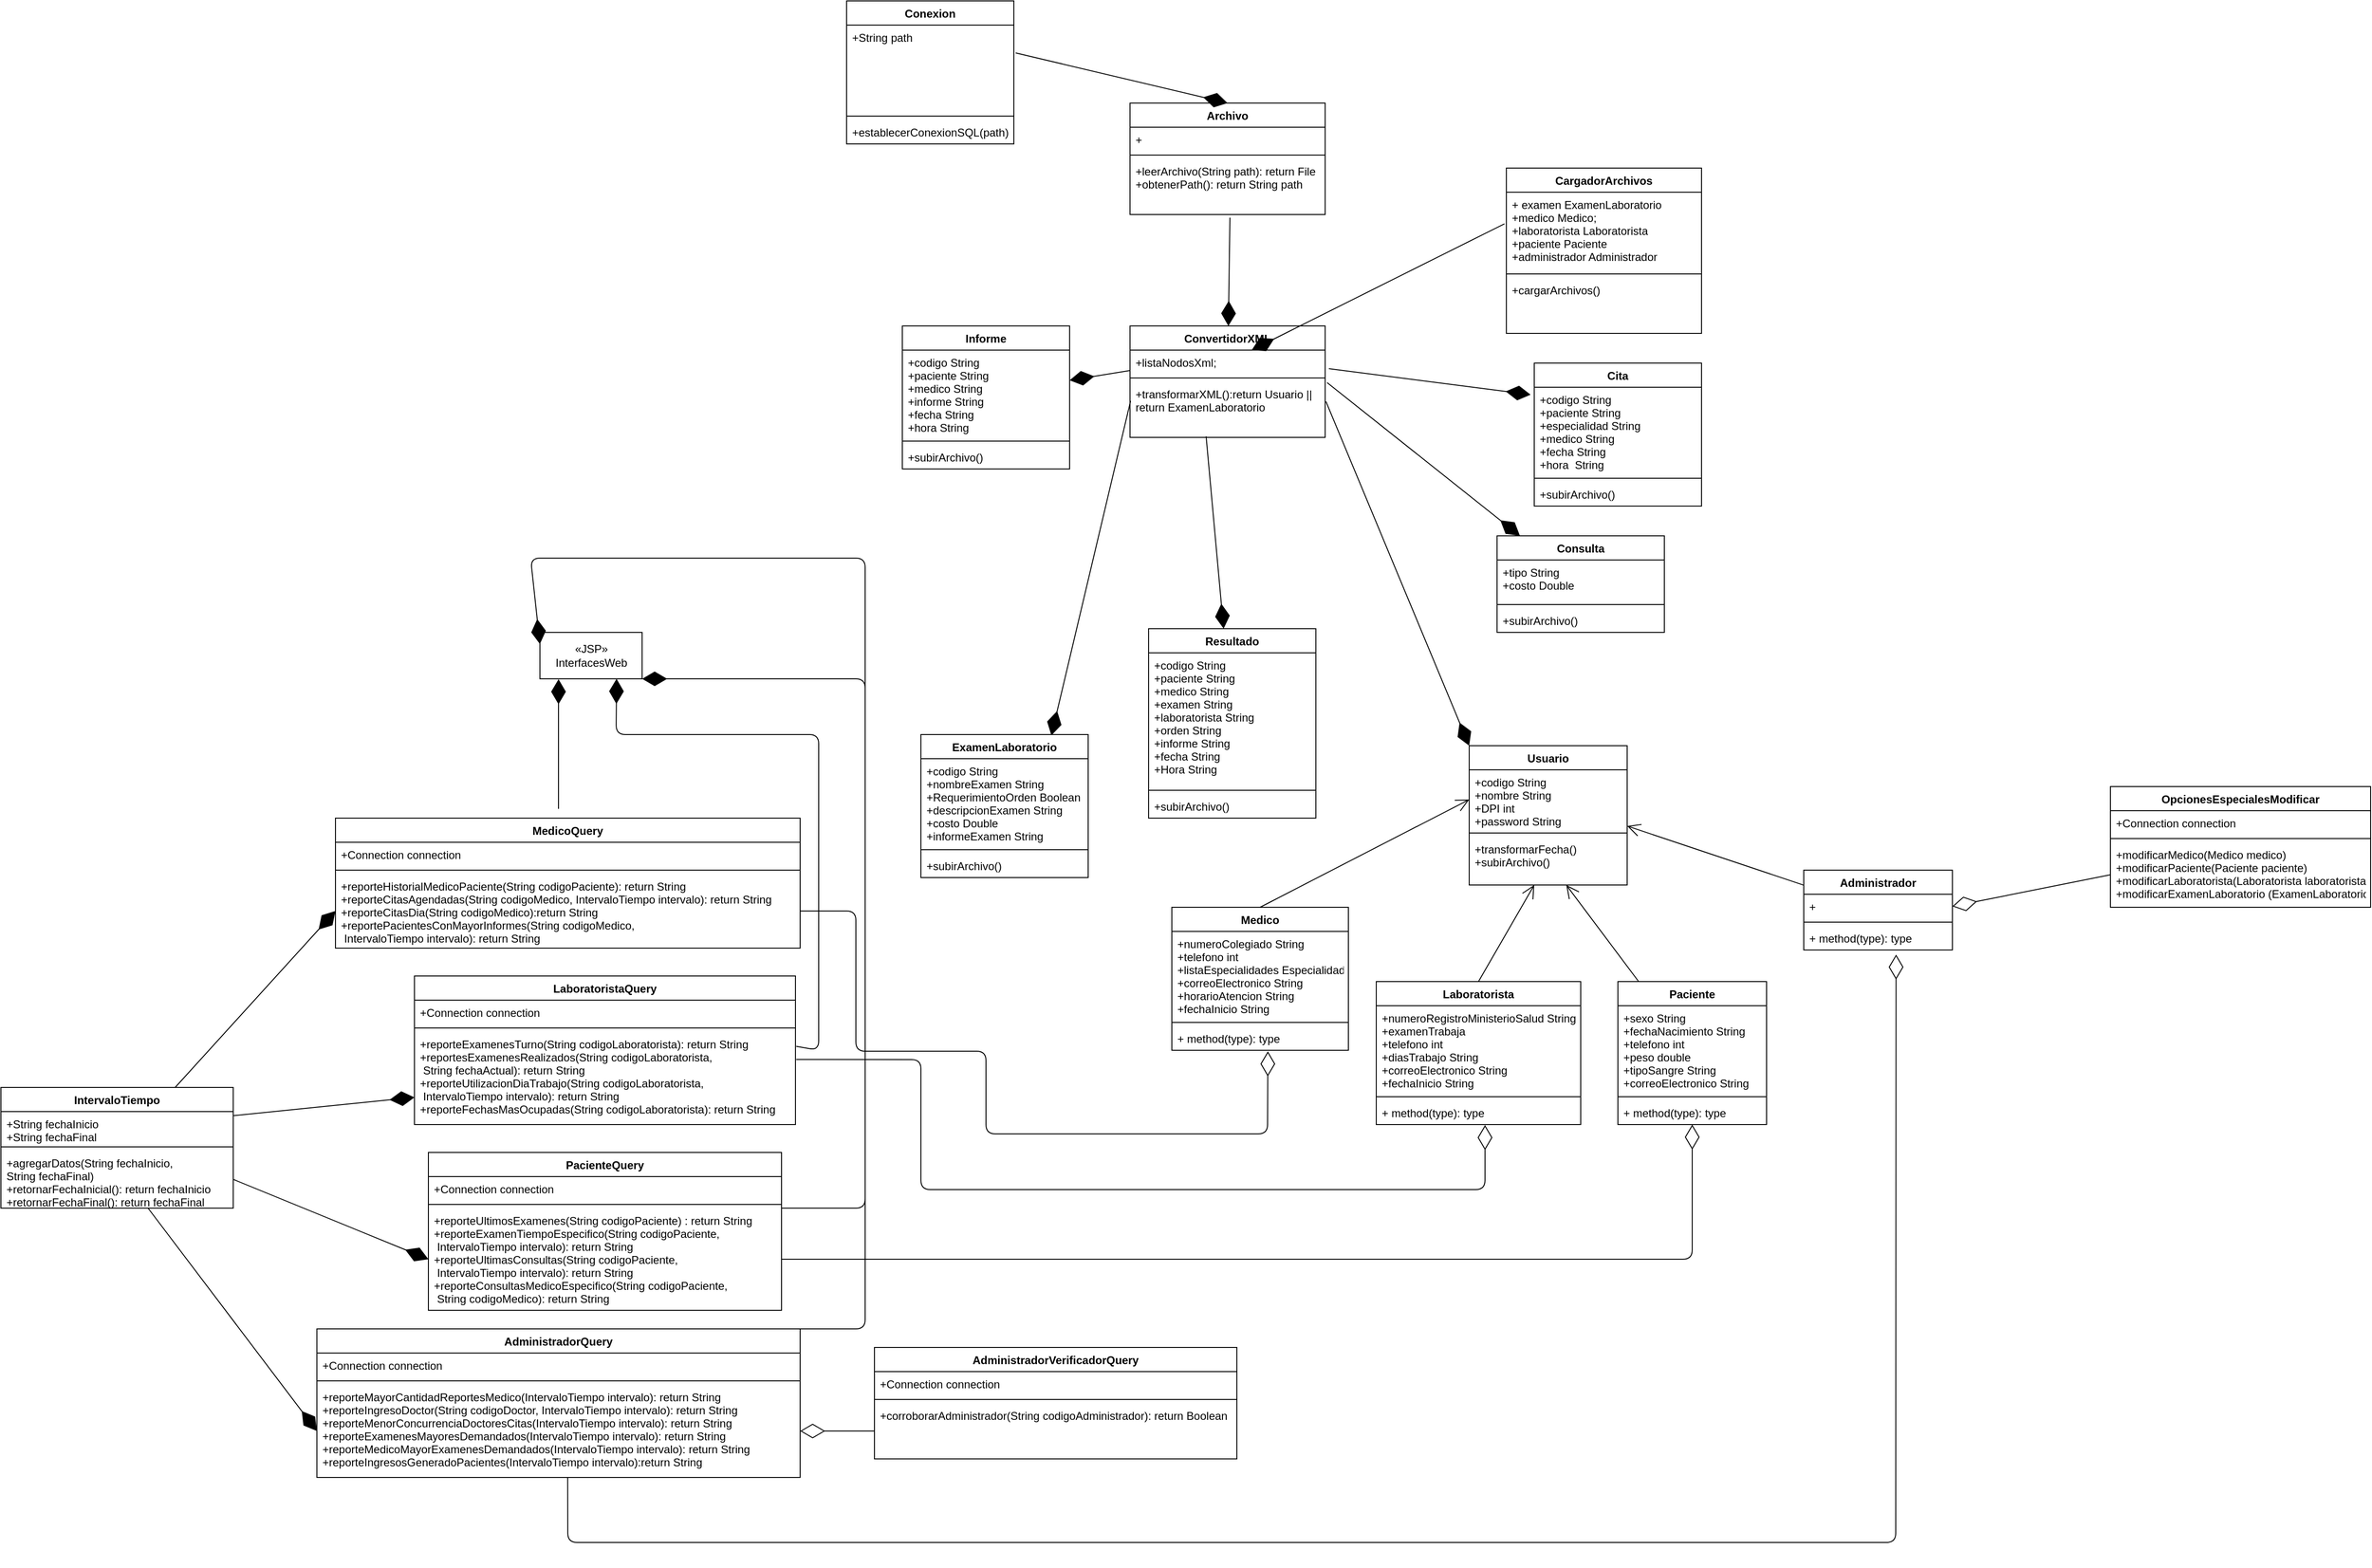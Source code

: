 <mxfile version="13.7.7" type="device"><diagram id="S-KvY3aC6ULpzWA8fwf4" name="Page-1"><mxGraphModel dx="4212" dy="1864" grid="1" gridSize="10" guides="1" tooltips="1" connect="1" arrows="1" fold="1" page="1" pageScale="1" pageWidth="850" pageHeight="1100" math="0" shadow="0"><root><mxCell id="0"/><mxCell id="1" parent="0"/><mxCell id="m0LuKjBMokRddU4XmBWT-22" value="" style="endArrow=open;endFill=1;endSize=12;html=1;entryX=0;entryY=0.5;entryDx=0;entryDy=0;exitX=0.5;exitY=0;exitDx=0;exitDy=0;" parent="1" source="m0LuKjBMokRddU4XmBWT-6" target="m0LuKjBMokRddU4XmBWT-3" edge="1"><mxGeometry width="160" relative="1" as="geometry"><mxPoint x="-460" y="286" as="sourcePoint"/><mxPoint x="-300" y="286" as="targetPoint"/></mxGeometry></mxCell><mxCell id="m0LuKjBMokRddU4XmBWT-23" value="" style="endArrow=open;endFill=1;endSize=12;html=1;exitX=0.5;exitY=0;exitDx=0;exitDy=0;" parent="1" source="m0LuKjBMokRddU4XmBWT-10" target="m0LuKjBMokRddU4XmBWT-5" edge="1"><mxGeometry width="160" relative="1" as="geometry"><mxPoint x="-240" y="396" as="sourcePoint"/><mxPoint x="-80" y="396" as="targetPoint"/></mxGeometry></mxCell><mxCell id="m0LuKjBMokRddU4XmBWT-25" value="" style="endArrow=open;endFill=1;endSize=12;html=1;" parent="1" source="m0LuKjBMokRddU4XmBWT-14" target="m0LuKjBMokRddU4XmBWT-5" edge="1"><mxGeometry width="160" relative="1" as="geometry"><mxPoint x="-30" y="366" as="sourcePoint"/><mxPoint x="130" y="366" as="targetPoint"/></mxGeometry></mxCell><mxCell id="m0LuKjBMokRddU4XmBWT-26" value="" style="endArrow=open;endFill=1;endSize=12;html=1;" parent="1" source="m0LuKjBMokRddU4XmBWT-18" target="m0LuKjBMokRddU4XmBWT-3" edge="1"><mxGeometry width="160" relative="1" as="geometry"><mxPoint x="30" y="316" as="sourcePoint"/><mxPoint x="190" y="316" as="targetPoint"/></mxGeometry></mxCell><mxCell id="m0LuKjBMokRddU4XmBWT-31" value="" style="endArrow=diamondThin;endFill=1;endSize=24;html=1;entryX=0;entryY=0;entryDx=0;entryDy=0;exitX=1.004;exitY=0.356;exitDx=0;exitDy=0;exitPerimeter=0;" parent="1" source="8Z_dxNHrzOMdLIBAQOMl-33" target="m0LuKjBMokRddU4XmBWT-2" edge="1"><mxGeometry width="160" relative="1" as="geometry"><mxPoint x="-410" y="40" as="sourcePoint"/><mxPoint x="-160" y="186" as="targetPoint"/></mxGeometry></mxCell><mxCell id="m0LuKjBMokRddU4XmBWT-32" value="MedicoQuery" style="swimlane;fontStyle=1;align=center;verticalAlign=top;childLayout=stackLayout;horizontal=1;startSize=26;horizontalStack=0;resizeParent=1;resizeParentMax=0;resizeLast=0;collapsible=1;marginBottom=0;" parent="1" vertex="1"><mxGeometry x="-1480" y="250" width="500" height="140" as="geometry"/></mxCell><mxCell id="m0LuKjBMokRddU4XmBWT-33" value="+Connection connection" style="text;strokeColor=none;fillColor=none;align=left;verticalAlign=top;spacingLeft=4;spacingRight=4;overflow=hidden;rotatable=0;points=[[0,0.5],[1,0.5]];portConstraint=eastwest;" parent="m0LuKjBMokRddU4XmBWT-32" vertex="1"><mxGeometry y="26" width="500" height="26" as="geometry"/></mxCell><mxCell id="m0LuKjBMokRddU4XmBWT-34" value="" style="line;strokeWidth=1;fillColor=none;align=left;verticalAlign=middle;spacingTop=-1;spacingLeft=3;spacingRight=3;rotatable=0;labelPosition=right;points=[];portConstraint=eastwest;" parent="m0LuKjBMokRddU4XmBWT-32" vertex="1"><mxGeometry y="52" width="500" height="8" as="geometry"/></mxCell><mxCell id="m0LuKjBMokRddU4XmBWT-35" value="+reporteHistorialMedicoPaciente(String codigoPaciente): return String&#10;+reporteCitasAgendadas(String codigoMedico, IntervaloTiempo intervalo): return String&#10;+reporteCitasDia(String codigoMedico):return String&#10;+reportePacientesConMayorInformes(String codigoMedico,&#10; IntervaloTiempo intervalo): return String" style="text;strokeColor=none;fillColor=none;align=left;verticalAlign=top;spacingLeft=4;spacingRight=4;overflow=hidden;rotatable=0;points=[[0,0.5],[1,0.5]];portConstraint=eastwest;" parent="m0LuKjBMokRddU4XmBWT-32" vertex="1"><mxGeometry y="60" width="500" height="80" as="geometry"/></mxCell><mxCell id="m0LuKjBMokRddU4XmBWT-36" value="LaboratoristaQuery" style="swimlane;fontStyle=1;align=center;verticalAlign=top;childLayout=stackLayout;horizontal=1;startSize=26;horizontalStack=0;resizeParent=1;resizeParentMax=0;resizeLast=0;collapsible=1;marginBottom=0;" parent="1" vertex="1"><mxGeometry x="-1395" y="420" width="410" height="160" as="geometry"/></mxCell><mxCell id="m0LuKjBMokRddU4XmBWT-37" value="+Connection connection" style="text;strokeColor=none;fillColor=none;align=left;verticalAlign=top;spacingLeft=4;spacingRight=4;overflow=hidden;rotatable=0;points=[[0,0.5],[1,0.5]];portConstraint=eastwest;" parent="m0LuKjBMokRddU4XmBWT-36" vertex="1"><mxGeometry y="26" width="410" height="26" as="geometry"/></mxCell><mxCell id="m0LuKjBMokRddU4XmBWT-38" value="" style="line;strokeWidth=1;fillColor=none;align=left;verticalAlign=middle;spacingTop=-1;spacingLeft=3;spacingRight=3;rotatable=0;labelPosition=right;points=[];portConstraint=eastwest;" parent="m0LuKjBMokRddU4XmBWT-36" vertex="1"><mxGeometry y="52" width="410" height="8" as="geometry"/></mxCell><mxCell id="m0LuKjBMokRddU4XmBWT-39" value="+reporteExamenesTurno(String codigoLaboratorista): return String&#10;+reportesExamenesRealizados(String codigoLaboratorista,&#10; String fechaActual): return String&#10;+reporteUtilizacionDiaTrabajo(String codigoLaboratorista,&#10; IntervaloTiempo intervalo): return String&#10;+reporteFechasMasOcupadas(String codigoLaboratorista): return String" style="text;strokeColor=none;fillColor=none;align=left;verticalAlign=top;spacingLeft=4;spacingRight=4;overflow=hidden;rotatable=0;points=[[0,0.5],[1,0.5]];portConstraint=eastwest;" parent="m0LuKjBMokRddU4XmBWT-36" vertex="1"><mxGeometry y="60" width="410" height="100" as="geometry"/></mxCell><mxCell id="m0LuKjBMokRddU4XmBWT-44" value="AdministradorQuery" style="swimlane;fontStyle=1;align=center;verticalAlign=top;childLayout=stackLayout;horizontal=1;startSize=26;horizontalStack=0;resizeParent=1;resizeParentMax=0;resizeLast=0;collapsible=1;marginBottom=0;" parent="1" vertex="1"><mxGeometry x="-1500" y="800" width="520" height="160" as="geometry"/></mxCell><mxCell id="m0LuKjBMokRddU4XmBWT-45" value="+Connection connection" style="text;strokeColor=none;fillColor=none;align=left;verticalAlign=top;spacingLeft=4;spacingRight=4;overflow=hidden;rotatable=0;points=[[0,0.5],[1,0.5]];portConstraint=eastwest;" parent="m0LuKjBMokRddU4XmBWT-44" vertex="1"><mxGeometry y="26" width="520" height="26" as="geometry"/></mxCell><mxCell id="m0LuKjBMokRddU4XmBWT-46" value="" style="line;strokeWidth=1;fillColor=none;align=left;verticalAlign=middle;spacingTop=-1;spacingLeft=3;spacingRight=3;rotatable=0;labelPosition=right;points=[];portConstraint=eastwest;" parent="m0LuKjBMokRddU4XmBWT-44" vertex="1"><mxGeometry y="52" width="520" height="8" as="geometry"/></mxCell><mxCell id="m0LuKjBMokRddU4XmBWT-47" value="+reporteMayorCantidadReportesMedico(IntervaloTiempo intervalo): return String&#10;+reporteIngresoDoctor(String codigoDoctor, IntervaloTiempo intervalo): return String&#10;+reporteMenorConcurrenciaDoctoresCitas(IntervaloTiempo intervalo): return String&#10;+reporteExamenesMayoresDemandados(IntervaloTiempo intervalo): return String&#10;+reporteMedicoMayorExamenesDemandados(IntervaloTiempo intervalo): return String&#10;+reporteIngresosGeneradoPacientes(IntervaloTiempo intervalo):return String" style="text;strokeColor=none;fillColor=none;align=left;verticalAlign=top;spacingLeft=4;spacingRight=4;overflow=hidden;rotatable=0;points=[[0,0.5],[1,0.5]];portConstraint=eastwest;" parent="m0LuKjBMokRddU4XmBWT-44" vertex="1"><mxGeometry y="60" width="520" height="100" as="geometry"/></mxCell><mxCell id="m0LuKjBMokRddU4XmBWT-40" value="PacienteQuery" style="swimlane;fontStyle=1;align=center;verticalAlign=top;childLayout=stackLayout;horizontal=1;startSize=26;horizontalStack=0;resizeParent=1;resizeParentMax=0;resizeLast=0;collapsible=1;marginBottom=0;" parent="1" vertex="1"><mxGeometry x="-1380" y="610" width="380" height="170" as="geometry"/></mxCell><mxCell id="m0LuKjBMokRddU4XmBWT-41" value="+Connection connection" style="text;strokeColor=none;fillColor=none;align=left;verticalAlign=top;spacingLeft=4;spacingRight=4;overflow=hidden;rotatable=0;points=[[0,0.5],[1,0.5]];portConstraint=eastwest;" parent="m0LuKjBMokRddU4XmBWT-40" vertex="1"><mxGeometry y="26" width="380" height="26" as="geometry"/></mxCell><mxCell id="m0LuKjBMokRddU4XmBWT-42" value="" style="line;strokeWidth=1;fillColor=none;align=left;verticalAlign=middle;spacingTop=-1;spacingLeft=3;spacingRight=3;rotatable=0;labelPosition=right;points=[];portConstraint=eastwest;" parent="m0LuKjBMokRddU4XmBWT-40" vertex="1"><mxGeometry y="52" width="380" height="8" as="geometry"/></mxCell><mxCell id="m0LuKjBMokRddU4XmBWT-43" value="+reporteUltimosExamenes(String codigoPaciente) : return String&#10;+reporteExamenTiempoEspecifico(String codigoPaciente,&#10; IntervaloTiempo intervalo): return String&#10;+reporteUltimasConsultas(String codigoPaciente,&#10; IntervaloTiempo intervalo): return String&#10;+reporteConsultasMedicoEspecifico(String codigoPaciente,&#10; String codigoMedico): return String&#10;" style="text;strokeColor=none;fillColor=none;align=left;verticalAlign=top;spacingLeft=4;spacingRight=4;overflow=hidden;rotatable=0;points=[[0,0.5],[1,0.5]];portConstraint=eastwest;" parent="m0LuKjBMokRddU4XmBWT-40" vertex="1"><mxGeometry y="60" width="380" height="110" as="geometry"/></mxCell><mxCell id="8Z_dxNHrzOMdLIBAQOMl-17" value="" style="endArrow=diamondThin;endFill=1;endSize=24;html=1;" parent="1" source="8Z_dxNHrzOMdLIBAQOMl-14" target="m0LuKjBMokRddU4XmBWT-39" edge="1"><mxGeometry width="160" relative="1" as="geometry"><mxPoint x="-1580" y="510" as="sourcePoint"/><mxPoint x="-1420" y="510" as="targetPoint"/></mxGeometry></mxCell><mxCell id="8Z_dxNHrzOMdLIBAQOMl-13" value="IntervaloTiempo" style="swimlane;fontStyle=1;align=center;verticalAlign=top;childLayout=stackLayout;horizontal=1;startSize=26;horizontalStack=0;resizeParent=1;resizeParentMax=0;resizeLast=0;collapsible=1;marginBottom=0;" parent="1" vertex="1"><mxGeometry x="-1840" y="540" width="250" height="130" as="geometry"/></mxCell><mxCell id="8Z_dxNHrzOMdLIBAQOMl-14" value="+String fechaInicio&#10;+String fechaFinal" style="text;strokeColor=none;fillColor=none;align=left;verticalAlign=top;spacingLeft=4;spacingRight=4;overflow=hidden;rotatable=0;points=[[0,0.5],[1,0.5]];portConstraint=eastwest;" parent="8Z_dxNHrzOMdLIBAQOMl-13" vertex="1"><mxGeometry y="26" width="250" height="34" as="geometry"/></mxCell><mxCell id="8Z_dxNHrzOMdLIBAQOMl-15" value="" style="line;strokeWidth=1;fillColor=none;align=left;verticalAlign=middle;spacingTop=-1;spacingLeft=3;spacingRight=3;rotatable=0;labelPosition=right;points=[];portConstraint=eastwest;" parent="8Z_dxNHrzOMdLIBAQOMl-13" vertex="1"><mxGeometry y="60" width="250" height="8" as="geometry"/></mxCell><mxCell id="8Z_dxNHrzOMdLIBAQOMl-16" value="+agregarDatos(String fechaInicio,&#10;String fechaFinal)&#10;+retornarFechaInicial(): return fechaInicio&#10;+retornarFechaFinal(): return fechaFinal" style="text;strokeColor=none;fillColor=none;align=left;verticalAlign=top;spacingLeft=4;spacingRight=4;overflow=hidden;rotatable=0;points=[[0,0.5],[1,0.5]];portConstraint=eastwest;" parent="8Z_dxNHrzOMdLIBAQOMl-13" vertex="1"><mxGeometry y="68" width="250" height="62" as="geometry"/></mxCell><mxCell id="8Z_dxNHrzOMdLIBAQOMl-19" value="" style="endArrow=diamondThin;endFill=1;endSize=24;html=1;entryX=0;entryY=0.5;entryDx=0;entryDy=0;exitX=0.75;exitY=0;exitDx=0;exitDy=0;" parent="1" source="8Z_dxNHrzOMdLIBAQOMl-13" target="m0LuKjBMokRddU4XmBWT-35" edge="1"><mxGeometry width="160" relative="1" as="geometry"><mxPoint x="-1630" y="470" as="sourcePoint"/><mxPoint x="-1470" y="470" as="targetPoint"/></mxGeometry></mxCell><mxCell id="8Z_dxNHrzOMdLIBAQOMl-20" value="" style="endArrow=diamondThin;endFill=1;endSize=24;html=1;entryX=0;entryY=0.5;entryDx=0;entryDy=0;exitX=1;exitY=0.5;exitDx=0;exitDy=0;" parent="1" source="8Z_dxNHrzOMdLIBAQOMl-16" target="m0LuKjBMokRddU4XmBWT-43" edge="1"><mxGeometry width="160" relative="1" as="geometry"><mxPoint x="-1580" y="700" as="sourcePoint"/><mxPoint x="-1420" y="700" as="targetPoint"/></mxGeometry></mxCell><mxCell id="8Z_dxNHrzOMdLIBAQOMl-21" value="" style="endArrow=diamondThin;endFill=1;endSize=24;html=1;entryX=0;entryY=0.5;entryDx=0;entryDy=0;exitX=0.633;exitY=0.998;exitDx=0;exitDy=0;exitPerimeter=0;" parent="1" source="8Z_dxNHrzOMdLIBAQOMl-16" target="m0LuKjBMokRddU4XmBWT-47" edge="1"><mxGeometry width="160" relative="1" as="geometry"><mxPoint x="-1650" y="750" as="sourcePoint"/><mxPoint x="-1490" y="750" as="targetPoint"/></mxGeometry></mxCell><mxCell id="8Z_dxNHrzOMdLIBAQOMl-22" value="" style="endArrow=diamondThin;endFill=0;endSize=24;html=1;entryX=1;entryY=0.5;entryDx=0;entryDy=0;exitX=0;exitY=0.5;exitDx=0;exitDy=0;" parent="1" source="8Z_dxNHrzOMdLIBAQOMl-12" target="m0LuKjBMokRddU4XmBWT-47" edge="1"><mxGeometry width="160" relative="1" as="geometry"><mxPoint x="-960" y="860" as="sourcePoint"/><mxPoint x="-800" y="860" as="targetPoint"/></mxGeometry></mxCell><mxCell id="8Z_dxNHrzOMdLIBAQOMl-9" value="AdministradorVerificadorQuery" style="swimlane;fontStyle=1;align=center;verticalAlign=top;childLayout=stackLayout;horizontal=1;startSize=26;horizontalStack=0;resizeParent=1;resizeParentMax=0;resizeLast=0;collapsible=1;marginBottom=0;" parent="1" vertex="1"><mxGeometry x="-900" y="820" width="390" height="120" as="geometry"/></mxCell><mxCell id="8Z_dxNHrzOMdLIBAQOMl-10" value="+Connection connection" style="text;strokeColor=none;fillColor=none;align=left;verticalAlign=top;spacingLeft=4;spacingRight=4;overflow=hidden;rotatable=0;points=[[0,0.5],[1,0.5]];portConstraint=eastwest;" parent="8Z_dxNHrzOMdLIBAQOMl-9" vertex="1"><mxGeometry y="26" width="390" height="26" as="geometry"/></mxCell><mxCell id="8Z_dxNHrzOMdLIBAQOMl-11" value="" style="line;strokeWidth=1;fillColor=none;align=left;verticalAlign=middle;spacingTop=-1;spacingLeft=3;spacingRight=3;rotatable=0;labelPosition=right;points=[];portConstraint=eastwest;" parent="8Z_dxNHrzOMdLIBAQOMl-9" vertex="1"><mxGeometry y="52" width="390" height="8" as="geometry"/></mxCell><mxCell id="8Z_dxNHrzOMdLIBAQOMl-12" value="+corroborarAdministrador(String codigoAdministrador): return Boolean" style="text;strokeColor=none;fillColor=none;align=left;verticalAlign=top;spacingLeft=4;spacingRight=4;overflow=hidden;rotatable=0;points=[[0,0.5],[1,0.5]];portConstraint=eastwest;" parent="8Z_dxNHrzOMdLIBAQOMl-9" vertex="1"><mxGeometry y="60" width="390" height="60" as="geometry"/></mxCell><mxCell id="m0LuKjBMokRddU4XmBWT-10" value="Laboratorista" style="swimlane;fontStyle=1;align=center;verticalAlign=top;childLayout=stackLayout;horizontal=1;startSize=26;horizontalStack=0;resizeParent=1;resizeParentMax=0;resizeLast=0;collapsible=1;marginBottom=0;" parent="1" vertex="1"><mxGeometry x="-360" y="426" width="220" height="154" as="geometry"/></mxCell><mxCell id="m0LuKjBMokRddU4XmBWT-11" value="+numeroRegistroMinisterioSalud String&#10;+examenTrabaja&#10;+telefono int&#10;+diasTrabajo String&#10;+correoElectronico String&#10;+fechaInicio String" style="text;strokeColor=none;fillColor=none;align=left;verticalAlign=top;spacingLeft=4;spacingRight=4;overflow=hidden;rotatable=0;points=[[0,0.5],[1,0.5]];portConstraint=eastwest;" parent="m0LuKjBMokRddU4XmBWT-10" vertex="1"><mxGeometry y="26" width="220" height="94" as="geometry"/></mxCell><mxCell id="m0LuKjBMokRddU4XmBWT-12" value="" style="line;strokeWidth=1;fillColor=none;align=left;verticalAlign=middle;spacingTop=-1;spacingLeft=3;spacingRight=3;rotatable=0;labelPosition=right;points=[];portConstraint=eastwest;" parent="m0LuKjBMokRddU4XmBWT-10" vertex="1"><mxGeometry y="120" width="220" height="8" as="geometry"/></mxCell><mxCell id="m0LuKjBMokRddU4XmBWT-13" value="+ method(type): type" style="text;strokeColor=none;fillColor=none;align=left;verticalAlign=top;spacingLeft=4;spacingRight=4;overflow=hidden;rotatable=0;points=[[0,0.5],[1,0.5]];portConstraint=eastwest;" parent="m0LuKjBMokRddU4XmBWT-10" vertex="1"><mxGeometry y="128" width="220" height="26" as="geometry"/></mxCell><mxCell id="m0LuKjBMokRddU4XmBWT-14" value="Paciente" style="swimlane;fontStyle=1;align=center;verticalAlign=top;childLayout=stackLayout;horizontal=1;startSize=26;horizontalStack=0;resizeParent=1;resizeParentMax=0;resizeLast=0;collapsible=1;marginBottom=0;" parent="1" vertex="1"><mxGeometry x="-100" y="426" width="160" height="154" as="geometry"/></mxCell><mxCell id="m0LuKjBMokRddU4XmBWT-15" value="+sexo String&#10;+fechaNacimiento String&#10;+telefono int&#10;+peso double&#10;+tipoSangre String&#10;+correoElectronico String" style="text;strokeColor=none;fillColor=none;align=left;verticalAlign=top;spacingLeft=4;spacingRight=4;overflow=hidden;rotatable=0;points=[[0,0.5],[1,0.5]];portConstraint=eastwest;" parent="m0LuKjBMokRddU4XmBWT-14" vertex="1"><mxGeometry y="26" width="160" height="94" as="geometry"/></mxCell><mxCell id="m0LuKjBMokRddU4XmBWT-16" value="" style="line;strokeWidth=1;fillColor=none;align=left;verticalAlign=middle;spacingTop=-1;spacingLeft=3;spacingRight=3;rotatable=0;labelPosition=right;points=[];portConstraint=eastwest;" parent="m0LuKjBMokRddU4XmBWT-14" vertex="1"><mxGeometry y="120" width="160" height="8" as="geometry"/></mxCell><mxCell id="m0LuKjBMokRddU4XmBWT-17" value="+ method(type): type" style="text;strokeColor=none;fillColor=none;align=left;verticalAlign=top;spacingLeft=4;spacingRight=4;overflow=hidden;rotatable=0;points=[[0,0.5],[1,0.5]];portConstraint=eastwest;" parent="m0LuKjBMokRddU4XmBWT-14" vertex="1"><mxGeometry y="128" width="160" height="26" as="geometry"/></mxCell><mxCell id="m0LuKjBMokRddU4XmBWT-18" value="Administrador" style="swimlane;fontStyle=1;align=center;verticalAlign=top;childLayout=stackLayout;horizontal=1;startSize=26;horizontalStack=0;resizeParent=1;resizeParentMax=0;resizeLast=0;collapsible=1;marginBottom=0;" parent="1" vertex="1"><mxGeometry x="100" y="306" width="160" height="86" as="geometry"/></mxCell><mxCell id="m0LuKjBMokRddU4XmBWT-19" value="+" style="text;strokeColor=none;fillColor=none;align=left;verticalAlign=top;spacingLeft=4;spacingRight=4;overflow=hidden;rotatable=0;points=[[0,0.5],[1,0.5]];portConstraint=eastwest;" parent="m0LuKjBMokRddU4XmBWT-18" vertex="1"><mxGeometry y="26" width="160" height="26" as="geometry"/></mxCell><mxCell id="m0LuKjBMokRddU4XmBWT-20" value="" style="line;strokeWidth=1;fillColor=none;align=left;verticalAlign=middle;spacingTop=-1;spacingLeft=3;spacingRight=3;rotatable=0;labelPosition=right;points=[];portConstraint=eastwest;" parent="m0LuKjBMokRddU4XmBWT-18" vertex="1"><mxGeometry y="52" width="160" height="8" as="geometry"/></mxCell><mxCell id="m0LuKjBMokRddU4XmBWT-21" value="+ method(type): type" style="text;strokeColor=none;fillColor=none;align=left;verticalAlign=top;spacingLeft=4;spacingRight=4;overflow=hidden;rotatable=0;points=[[0,0.5],[1,0.5]];portConstraint=eastwest;" parent="m0LuKjBMokRddU4XmBWT-18" vertex="1"><mxGeometry y="60" width="160" height="26" as="geometry"/></mxCell><mxCell id="m0LuKjBMokRddU4XmBWT-6" value="Medico" style="swimlane;fontStyle=1;align=center;verticalAlign=top;childLayout=stackLayout;horizontal=1;startSize=26;horizontalStack=0;resizeParent=1;resizeParentMax=0;resizeLast=0;collapsible=1;marginBottom=0;" parent="1" vertex="1"><mxGeometry x="-580" y="346" width="190" height="154" as="geometry"/></mxCell><mxCell id="m0LuKjBMokRddU4XmBWT-7" value="+numeroColegiado String&#10;+telefono int&#10;+listaEspecialidades Especialidad&#10;+correoElectronico String&#10;+horarioAtencion String&#10;+fechaInicio String" style="text;strokeColor=none;fillColor=none;align=left;verticalAlign=top;spacingLeft=4;spacingRight=4;overflow=hidden;rotatable=0;points=[[0,0.5],[1,0.5]];portConstraint=eastwest;" parent="m0LuKjBMokRddU4XmBWT-6" vertex="1"><mxGeometry y="26" width="190" height="94" as="geometry"/></mxCell><mxCell id="m0LuKjBMokRddU4XmBWT-8" value="" style="line;strokeWidth=1;fillColor=none;align=left;verticalAlign=middle;spacingTop=-1;spacingLeft=3;spacingRight=3;rotatable=0;labelPosition=right;points=[];portConstraint=eastwest;" parent="m0LuKjBMokRddU4XmBWT-6" vertex="1"><mxGeometry y="120" width="190" height="8" as="geometry"/></mxCell><mxCell id="m0LuKjBMokRddU4XmBWT-9" value="+ method(type): type" style="text;strokeColor=none;fillColor=none;align=left;verticalAlign=top;spacingLeft=4;spacingRight=4;overflow=hidden;rotatable=0;points=[[0,0.5],[1,0.5]];portConstraint=eastwest;" parent="m0LuKjBMokRddU4XmBWT-6" vertex="1"><mxGeometry y="128" width="190" height="26" as="geometry"/></mxCell><mxCell id="8Z_dxNHrzOMdLIBAQOMl-28" value="" style="endArrow=diamondThin;endFill=1;endSize=24;html=1;entryX=0.78;entryY=0.006;entryDx=0;entryDy=0;entryPerimeter=0;exitX=0.003;exitY=0.345;exitDx=0;exitDy=0;exitPerimeter=0;" parent="1" source="8Z_dxNHrzOMdLIBAQOMl-33" target="8Z_dxNHrzOMdLIBAQOMl-24" edge="1"><mxGeometry width="160" relative="1" as="geometry"><mxPoint x="-636" y="50" as="sourcePoint"/><mxPoint x="-640" y="140" as="targetPoint"/></mxGeometry></mxCell><mxCell id="8Z_dxNHrzOMdLIBAQOMl-34" value="" style="endArrow=diamondThin;endFill=1;endSize=24;html=1;exitX=0.512;exitY=1.057;exitDx=0;exitDy=0;exitPerimeter=0;" parent="1" source="m0LuKjBMokRddU4XmBWT-30" target="8Z_dxNHrzOMdLIBAQOMl-30" edge="1"><mxGeometry width="160" relative="1" as="geometry"><mxPoint x="-560" y="-350" as="sourcePoint"/><mxPoint x="-400" y="-350" as="targetPoint"/></mxGeometry></mxCell><mxCell id="8Z_dxNHrzOMdLIBAQOMl-35" value="" style="endArrow=diamondThin;endFill=0;endSize=24;html=1;entryX=1;entryY=0.5;entryDx=0;entryDy=0;exitX=0;exitY=0.5;exitDx=0;exitDy=0;" parent="1" source="8Z_dxNHrzOMdLIBAQOMl-8" target="m0LuKjBMokRddU4XmBWT-19" edge="1"><mxGeometry width="160" relative="1" as="geometry"><mxPoint x="400" y="380" as="sourcePoint"/><mxPoint x="450" y="310" as="targetPoint"/></mxGeometry></mxCell><mxCell id="8Z_dxNHrzOMdLIBAQOMl-5" value="OpcionesEspecialesModificar" style="swimlane;fontStyle=1;align=center;verticalAlign=top;childLayout=stackLayout;horizontal=1;startSize=26;horizontalStack=0;resizeParent=1;resizeParentMax=0;resizeLast=0;collapsible=1;marginBottom=0;" parent="1" vertex="1"><mxGeometry x="430" y="216" width="280" height="130" as="geometry"/></mxCell><mxCell id="8Z_dxNHrzOMdLIBAQOMl-6" value="+Connection connection" style="text;strokeColor=none;fillColor=none;align=left;verticalAlign=top;spacingLeft=4;spacingRight=4;overflow=hidden;rotatable=0;points=[[0,0.5],[1,0.5]];portConstraint=eastwest;" parent="8Z_dxNHrzOMdLIBAQOMl-5" vertex="1"><mxGeometry y="26" width="280" height="26" as="geometry"/></mxCell><mxCell id="8Z_dxNHrzOMdLIBAQOMl-7" value="" style="line;strokeWidth=1;fillColor=none;align=left;verticalAlign=middle;spacingTop=-1;spacingLeft=3;spacingRight=3;rotatable=0;labelPosition=right;points=[];portConstraint=eastwest;" parent="8Z_dxNHrzOMdLIBAQOMl-5" vertex="1"><mxGeometry y="52" width="280" height="8" as="geometry"/></mxCell><mxCell id="8Z_dxNHrzOMdLIBAQOMl-8" value="+modificarMedico(Medico medico)&#10;+modificarPaciente(Paciente paciente)&#10;+modificarLaboratorista(Laboratorista laboratorista)&#10;+modificarExamenLaboratorio (ExamenLaboratorio)" style="text;strokeColor=none;fillColor=none;align=left;verticalAlign=top;spacingLeft=4;spacingRight=4;overflow=hidden;rotatable=0;points=[[0,0.5],[1,0.5]];portConstraint=eastwest;" parent="8Z_dxNHrzOMdLIBAQOMl-5" vertex="1"><mxGeometry y="60" width="280" height="70" as="geometry"/></mxCell><mxCell id="8Z_dxNHrzOMdLIBAQOMl-37" value="" style="endArrow=diamondThin;endFill=0;endSize=24;html=1;entryX=0.621;entryY=1.19;entryDx=0;entryDy=0;entryPerimeter=0;exitX=0.519;exitY=1;exitDx=0;exitDy=0;exitPerimeter=0;" parent="1" source="m0LuKjBMokRddU4XmBWT-47" target="m0LuKjBMokRddU4XmBWT-21" edge="1"><mxGeometry width="160" relative="1" as="geometry"><mxPoint x="199" y="740" as="sourcePoint"/><mxPoint x="290" y="610" as="targetPoint"/><Array as="points"><mxPoint x="-1230" y="1030"/><mxPoint x="199" y="1030"/></Array></mxGeometry></mxCell><mxCell id="8Z_dxNHrzOMdLIBAQOMl-38" value="" style="endArrow=diamondThin;endFill=0;endSize=24;html=1;exitX=1;exitY=0.5;exitDx=0;exitDy=0;" parent="1" source="m0LuKjBMokRddU4XmBWT-43" target="m0LuKjBMokRddU4XmBWT-17" edge="1"><mxGeometry width="160" relative="1" as="geometry"><mxPoint x="-330" y="730" as="sourcePoint"/><mxPoint x="-170" y="730" as="targetPoint"/><Array as="points"><mxPoint x="-20" y="725"/></Array></mxGeometry></mxCell><mxCell id="8Z_dxNHrzOMdLIBAQOMl-39" value="" style="endArrow=diamondThin;endFill=0;endSize=24;html=1;entryX=0.532;entryY=1.018;entryDx=0;entryDy=0;entryPerimeter=0;exitX=1.002;exitY=0.299;exitDx=0;exitDy=0;exitPerimeter=0;" parent="1" source="m0LuKjBMokRddU4XmBWT-39" target="m0LuKjBMokRddU4XmBWT-13" edge="1"><mxGeometry width="160" relative="1" as="geometry"><mxPoint x="-530" y="670" as="sourcePoint"/><mxPoint x="-370" y="670" as="targetPoint"/><Array as="points"><mxPoint x="-850" y="510"/><mxPoint x="-850" y="650"/><mxPoint x="-243" y="650"/></Array></mxGeometry></mxCell><mxCell id="8Z_dxNHrzOMdLIBAQOMl-40" value="" style="endArrow=diamondThin;endFill=0;endSize=24;html=1;entryX=0.544;entryY=1.045;entryDx=0;entryDy=0;entryPerimeter=0;exitX=1;exitY=0.5;exitDx=0;exitDy=0;" parent="1" source="m0LuKjBMokRddU4XmBWT-35" target="m0LuKjBMokRddU4XmBWT-9" edge="1"><mxGeometry width="160" relative="1" as="geometry"><mxPoint x="-790" y="520" as="sourcePoint"/><mxPoint x="-630" y="520" as="targetPoint"/><Array as="points"><mxPoint x="-920" y="350"/><mxPoint x="-920" y="501"/><mxPoint x="-780" y="501"/><mxPoint x="-780" y="590"/><mxPoint x="-477" y="590"/></Array></mxGeometry></mxCell><mxCell id="8Z_dxNHrzOMdLIBAQOMl-24" value="ExamenLaboratorio" style="swimlane;fontStyle=1;align=center;verticalAlign=top;childLayout=stackLayout;horizontal=1;startSize=26;horizontalStack=0;resizeParent=1;resizeParentMax=0;resizeLast=0;collapsible=1;marginBottom=0;" parent="1" vertex="1"><mxGeometry x="-850" y="160" width="180" height="154" as="geometry"/></mxCell><mxCell id="8Z_dxNHrzOMdLIBAQOMl-25" value="+codigo String&#10;+nombreExamen String&#10;+RequerimientoOrden Boolean&#10;+descripcionExamen String&#10;+costo Double&#10;+informeExamen String" style="text;strokeColor=none;fillColor=none;align=left;verticalAlign=top;spacingLeft=4;spacingRight=4;overflow=hidden;rotatable=0;points=[[0,0.5],[1,0.5]];portConstraint=eastwest;" parent="8Z_dxNHrzOMdLIBAQOMl-24" vertex="1"><mxGeometry y="26" width="180" height="94" as="geometry"/></mxCell><mxCell id="8Z_dxNHrzOMdLIBAQOMl-26" value="" style="line;strokeWidth=1;fillColor=none;align=left;verticalAlign=middle;spacingTop=-1;spacingLeft=3;spacingRight=3;rotatable=0;labelPosition=right;points=[];portConstraint=eastwest;" parent="8Z_dxNHrzOMdLIBAQOMl-24" vertex="1"><mxGeometry y="120" width="180" height="8" as="geometry"/></mxCell><mxCell id="8Z_dxNHrzOMdLIBAQOMl-27" value="+subirArchivo()" style="text;strokeColor=none;fillColor=none;align=left;verticalAlign=top;spacingLeft=4;spacingRight=4;overflow=hidden;rotatable=0;points=[[0,0.5],[1,0.5]];portConstraint=eastwest;" parent="8Z_dxNHrzOMdLIBAQOMl-24" vertex="1"><mxGeometry y="128" width="180" height="26" as="geometry"/></mxCell><mxCell id="m0LuKjBMokRddU4XmBWT-2" value="Usuario" style="swimlane;fontStyle=1;align=center;verticalAlign=top;childLayout=stackLayout;horizontal=1;startSize=26;horizontalStack=0;resizeParent=1;resizeParentMax=0;resizeLast=0;collapsible=1;marginBottom=0;" parent="1" vertex="1"><mxGeometry x="-260" y="172" width="170" height="150" as="geometry"/></mxCell><mxCell id="m0LuKjBMokRddU4XmBWT-3" value="+codigo String&#10;+nombre String&#10;+DPI int&#10;+password String" style="text;strokeColor=none;fillColor=none;align=left;verticalAlign=top;spacingLeft=4;spacingRight=4;overflow=hidden;rotatable=0;points=[[0,0.5],[1,0.5]];portConstraint=eastwest;" parent="m0LuKjBMokRddU4XmBWT-2" vertex="1"><mxGeometry y="26" width="170" height="64" as="geometry"/></mxCell><mxCell id="m0LuKjBMokRddU4XmBWT-4" value="" style="line;strokeWidth=1;fillColor=none;align=left;verticalAlign=middle;spacingTop=-1;spacingLeft=3;spacingRight=3;rotatable=0;labelPosition=right;points=[];portConstraint=eastwest;" parent="m0LuKjBMokRddU4XmBWT-2" vertex="1"><mxGeometry y="90" width="170" height="8" as="geometry"/></mxCell><mxCell id="m0LuKjBMokRddU4XmBWT-5" value="+transformarFecha()&#10;+subirArchivo()" style="text;strokeColor=none;fillColor=none;align=left;verticalAlign=top;spacingLeft=4;spacingRight=4;overflow=hidden;rotatable=0;points=[[0,0.5],[1,0.5]];portConstraint=eastwest;" parent="m0LuKjBMokRddU4XmBWT-2" vertex="1"><mxGeometry y="98" width="170" height="52" as="geometry"/></mxCell><mxCell id="8Z_dxNHrzOMdLIBAQOMl-41" value="«JSP»&lt;br&gt;InterfacesWeb" style="html=1;" parent="1" vertex="1"><mxGeometry x="-1260" y="50" width="110" height="50" as="geometry"/></mxCell><mxCell id="8Z_dxNHrzOMdLIBAQOMl-43" value="" style="endArrow=diamondThin;endFill=1;endSize=24;html=1;entryX=0.182;entryY=1.009;entryDx=0;entryDy=0;entryPerimeter=0;" parent="1" target="8Z_dxNHrzOMdLIBAQOMl-41" edge="1"><mxGeometry width="160" relative="1" as="geometry"><mxPoint x="-1240" y="240" as="sourcePoint"/><mxPoint x="-1060" y="150" as="targetPoint"/></mxGeometry></mxCell><mxCell id="8Z_dxNHrzOMdLIBAQOMl-44" value="" style="endArrow=diamondThin;endFill=1;endSize=24;html=1;entryX=0.75;entryY=1;entryDx=0;entryDy=0;exitX=1.002;exitY=0.158;exitDx=0;exitDy=0;exitPerimeter=0;" parent="1" source="m0LuKjBMokRddU4XmBWT-39" target="8Z_dxNHrzOMdLIBAQOMl-41" edge="1"><mxGeometry width="160" relative="1" as="geometry"><mxPoint x="-860" y="400" as="sourcePoint"/><mxPoint x="-700" y="400" as="targetPoint"/><Array as="points"><mxPoint x="-960" y="500"/><mxPoint x="-960" y="160"/><mxPoint x="-1178" y="160"/></Array></mxGeometry></mxCell><mxCell id="8Z_dxNHrzOMdLIBAQOMl-45" value="" style="endArrow=diamondThin;endFill=1;endSize=24;html=1;entryX=1;entryY=1;entryDx=0;entryDy=0;exitX=1;exitY=0;exitDx=0;exitDy=0;exitPerimeter=0;" parent="1" source="m0LuKjBMokRddU4XmBWT-43" target="8Z_dxNHrzOMdLIBAQOMl-41" edge="1"><mxGeometry width="160" relative="1" as="geometry"><mxPoint x="-1120" y="220" as="sourcePoint"/><mxPoint x="-960" y="220" as="targetPoint"/><Array as="points"><mxPoint x="-910" y="670"/><mxPoint x="-910" y="220"/><mxPoint x="-910" y="100"/></Array></mxGeometry></mxCell><mxCell id="8Z_dxNHrzOMdLIBAQOMl-46" value="" style="endArrow=diamondThin;endFill=1;endSize=24;html=1;entryX=0;entryY=0.25;entryDx=0;entryDy=0;exitX=1;exitY=0;exitDx=0;exitDy=0;" parent="1" source="m0LuKjBMokRddU4XmBWT-44" target="8Z_dxNHrzOMdLIBAQOMl-41" edge="1"><mxGeometry width="160" relative="1" as="geometry"><mxPoint x="-740" y="480" as="sourcePoint"/><mxPoint x="-580" y="480" as="targetPoint"/><Array as="points"><mxPoint x="-910" y="800"/><mxPoint x="-910" y="-30"/><mxPoint x="-1270" y="-30"/></Array></mxGeometry></mxCell><mxCell id="kKKCHgU5CF-Ub6oVrpDT-9" value="" style="endArrow=diamondThin;endFill=1;endSize=24;html=1;exitX=0;exitY=0.846;exitDx=0;exitDy=0;exitPerimeter=0;" parent="1" source="8Z_dxNHrzOMdLIBAQOMl-31" target="kKKCHgU5CF-Ub6oVrpDT-6" edge="1"><mxGeometry width="160" relative="1" as="geometry"><mxPoint x="-614.37" y="-189.3" as="sourcePoint"/><mxPoint x="-689.6" y="-79.076" as="targetPoint"/></mxGeometry></mxCell><mxCell id="8Z_dxNHrzOMdLIBAQOMl-30" value="ConvertidorXML" style="swimlane;fontStyle=1;align=center;verticalAlign=top;childLayout=stackLayout;horizontal=1;startSize=26;horizontalStack=0;resizeParent=1;resizeParentMax=0;resizeLast=0;collapsible=1;marginBottom=0;" parent="1" vertex="1"><mxGeometry x="-625" y="-280" width="210" height="120" as="geometry"/></mxCell><mxCell id="8Z_dxNHrzOMdLIBAQOMl-31" value="+listaNodosXml;" style="text;strokeColor=none;fillColor=none;align=left;verticalAlign=top;spacingLeft=4;spacingRight=4;overflow=hidden;rotatable=0;points=[[0,0.5],[1,0.5]];portConstraint=eastwest;" parent="8Z_dxNHrzOMdLIBAQOMl-30" vertex="1"><mxGeometry y="26" width="210" height="26" as="geometry"/></mxCell><mxCell id="8Z_dxNHrzOMdLIBAQOMl-32" value="" style="line;strokeWidth=1;fillColor=none;align=left;verticalAlign=middle;spacingTop=-1;spacingLeft=3;spacingRight=3;rotatable=0;labelPosition=right;points=[];portConstraint=eastwest;" parent="8Z_dxNHrzOMdLIBAQOMl-30" vertex="1"><mxGeometry y="52" width="210" height="8" as="geometry"/></mxCell><mxCell id="8Z_dxNHrzOMdLIBAQOMl-33" value="+transformarXML():return Usuario || &#10;return ExamenLaboratorio" style="text;strokeColor=none;fillColor=none;align=left;verticalAlign=top;spacingLeft=4;spacingRight=4;overflow=hidden;rotatable=0;points=[[0,0.5],[1,0.5]];portConstraint=eastwest;" parent="8Z_dxNHrzOMdLIBAQOMl-30" vertex="1"><mxGeometry y="60" width="210" height="60" as="geometry"/></mxCell><mxCell id="m0LuKjBMokRddU4XmBWT-27" value="Archivo" style="swimlane;fontStyle=1;align=center;verticalAlign=top;childLayout=stackLayout;horizontal=1;startSize=26;horizontalStack=0;resizeParent=1;resizeParentMax=0;resizeLast=0;collapsible=1;marginBottom=0;" parent="1" vertex="1"><mxGeometry x="-625" y="-520" width="210" height="120" as="geometry"/></mxCell><mxCell id="m0LuKjBMokRddU4XmBWT-28" value="+" style="text;strokeColor=none;fillColor=none;align=left;verticalAlign=top;spacingLeft=4;spacingRight=4;overflow=hidden;rotatable=0;points=[[0,0.5],[1,0.5]];portConstraint=eastwest;" parent="m0LuKjBMokRddU4XmBWT-27" vertex="1"><mxGeometry y="26" width="210" height="26" as="geometry"/></mxCell><mxCell id="m0LuKjBMokRddU4XmBWT-29" value="" style="line;strokeWidth=1;fillColor=none;align=left;verticalAlign=middle;spacingTop=-1;spacingLeft=3;spacingRight=3;rotatable=0;labelPosition=right;points=[];portConstraint=eastwest;" parent="m0LuKjBMokRddU4XmBWT-27" vertex="1"><mxGeometry y="52" width="210" height="8" as="geometry"/></mxCell><mxCell id="m0LuKjBMokRddU4XmBWT-30" value="+leerArchivo(String path): return File&#10;+obtenerPath(): return String path" style="text;strokeColor=none;fillColor=none;align=left;verticalAlign=top;spacingLeft=4;spacingRight=4;overflow=hidden;rotatable=0;points=[[0,0.5],[1,0.5]];portConstraint=eastwest;" parent="m0LuKjBMokRddU4XmBWT-27" vertex="1"><mxGeometry y="60" width="210" height="60" as="geometry"/></mxCell><mxCell id="kKKCHgU5CF-Ub6oVrpDT-5" value="Informe" style="swimlane;fontStyle=1;align=center;verticalAlign=top;childLayout=stackLayout;horizontal=1;startSize=26;horizontalStack=0;resizeParent=1;resizeParentMax=0;resizeLast=0;collapsible=1;marginBottom=0;" parent="1" vertex="1"><mxGeometry x="-870" y="-280" width="180" height="154" as="geometry"/></mxCell><mxCell id="kKKCHgU5CF-Ub6oVrpDT-6" value="+codigo String&#10;+paciente String&#10;+medico String&#10;+informe String&#10;+fecha String&#10;+hora String" style="text;strokeColor=none;fillColor=none;align=left;verticalAlign=top;spacingLeft=4;spacingRight=4;overflow=hidden;rotatable=0;points=[[0,0.5],[1,0.5]];portConstraint=eastwest;" parent="kKKCHgU5CF-Ub6oVrpDT-5" vertex="1"><mxGeometry y="26" width="180" height="94" as="geometry"/></mxCell><mxCell id="kKKCHgU5CF-Ub6oVrpDT-7" value="" style="line;strokeWidth=1;fillColor=none;align=left;verticalAlign=middle;spacingTop=-1;spacingLeft=3;spacingRight=3;rotatable=0;labelPosition=right;points=[];portConstraint=eastwest;" parent="kKKCHgU5CF-Ub6oVrpDT-5" vertex="1"><mxGeometry y="120" width="180" height="8" as="geometry"/></mxCell><mxCell id="kKKCHgU5CF-Ub6oVrpDT-8" value="+subirArchivo()" style="text;strokeColor=none;fillColor=none;align=left;verticalAlign=top;spacingLeft=4;spacingRight=4;overflow=hidden;rotatable=0;points=[[0,0.5],[1,0.5]];portConstraint=eastwest;" parent="kKKCHgU5CF-Ub6oVrpDT-5" vertex="1"><mxGeometry y="128" width="180" height="26" as="geometry"/></mxCell><mxCell id="kKKCHgU5CF-Ub6oVrpDT-11" value="Resultado" style="swimlane;fontStyle=1;align=center;verticalAlign=top;childLayout=stackLayout;horizontal=1;startSize=26;horizontalStack=0;resizeParent=1;resizeParentMax=0;resizeLast=0;collapsible=1;marginBottom=0;" parent="1" vertex="1"><mxGeometry x="-605" y="46" width="180" height="204" as="geometry"/></mxCell><mxCell id="kKKCHgU5CF-Ub6oVrpDT-12" value="+codigo String&#10;+paciente String&#10;+medico String&#10;+examen String&#10;+laboratorista String&#10;+orden String&#10;+informe String&#10;+fecha String&#10;+Hora String" style="text;strokeColor=none;fillColor=none;align=left;verticalAlign=top;spacingLeft=4;spacingRight=4;overflow=hidden;rotatable=0;points=[[0,0.5],[1,0.5]];portConstraint=eastwest;" parent="kKKCHgU5CF-Ub6oVrpDT-11" vertex="1"><mxGeometry y="26" width="180" height="144" as="geometry"/></mxCell><mxCell id="kKKCHgU5CF-Ub6oVrpDT-13" value="" style="line;strokeWidth=1;fillColor=none;align=left;verticalAlign=middle;spacingTop=-1;spacingLeft=3;spacingRight=3;rotatable=0;labelPosition=right;points=[];portConstraint=eastwest;" parent="kKKCHgU5CF-Ub6oVrpDT-11" vertex="1"><mxGeometry y="170" width="180" height="8" as="geometry"/></mxCell><mxCell id="kKKCHgU5CF-Ub6oVrpDT-14" value="+subirArchivo()" style="text;strokeColor=none;fillColor=none;align=left;verticalAlign=top;spacingLeft=4;spacingRight=4;overflow=hidden;rotatable=0;points=[[0,0.5],[1,0.5]];portConstraint=eastwest;" parent="kKKCHgU5CF-Ub6oVrpDT-11" vertex="1"><mxGeometry y="178" width="180" height="26" as="geometry"/></mxCell><mxCell id="kKKCHgU5CF-Ub6oVrpDT-15" value="" style="endArrow=diamondThin;endFill=1;endSize=24;html=1;exitX=0.39;exitY=0.983;exitDx=0;exitDy=0;exitPerimeter=0;" parent="1" source="8Z_dxNHrzOMdLIBAQOMl-33" target="kKKCHgU5CF-Ub6oVrpDT-11" edge="1"><mxGeometry width="160" relative="1" as="geometry"><mxPoint x="-614.37" y="-189.3" as="sourcePoint"/><mxPoint x="-699.6" y="170.924" as="targetPoint"/></mxGeometry></mxCell><mxCell id="kKKCHgU5CF-Ub6oVrpDT-16" value="" style="endArrow=diamondThin;endFill=1;endSize=24;html=1;exitX=-0.01;exitY=0.405;exitDx=0;exitDy=0;exitPerimeter=0;" parent="1" source="kKKCHgU5CF-Ub6oVrpDT-2" target="8Z_dxNHrzOMdLIBAQOMl-31" edge="1"><mxGeometry width="160" relative="1" as="geometry"><mxPoint x="-507.48" y="-386.58" as="sourcePoint"/><mxPoint x="-509.144" y="-270" as="targetPoint"/></mxGeometry></mxCell><mxCell id="kKKCHgU5CF-Ub6oVrpDT-1" value="CargadorArchivos" style="swimlane;fontStyle=1;align=center;verticalAlign=top;childLayout=stackLayout;horizontal=1;startSize=26;horizontalStack=0;resizeParent=1;resizeParentMax=0;resizeLast=0;collapsible=1;marginBottom=0;" parent="1" vertex="1"><mxGeometry x="-220" y="-450" width="210" height="178" as="geometry"/></mxCell><mxCell id="kKKCHgU5CF-Ub6oVrpDT-2" value="+ examen ExamenLaboratorio&#10;+medico Medico;&#10;+laboratorista Laboratorista&#10;+paciente Paciente&#10;+administrador Administrador&#10;" style="text;strokeColor=none;fillColor=none;align=left;verticalAlign=top;spacingLeft=4;spacingRight=4;overflow=hidden;rotatable=0;points=[[0,0.5],[1,0.5]];portConstraint=eastwest;" parent="kKKCHgU5CF-Ub6oVrpDT-1" vertex="1"><mxGeometry y="26" width="210" height="84" as="geometry"/></mxCell><mxCell id="kKKCHgU5CF-Ub6oVrpDT-3" value="" style="line;strokeWidth=1;fillColor=none;align=left;verticalAlign=middle;spacingTop=-1;spacingLeft=3;spacingRight=3;rotatable=0;labelPosition=right;points=[];portConstraint=eastwest;" parent="kKKCHgU5CF-Ub6oVrpDT-1" vertex="1"><mxGeometry y="110" width="210" height="8" as="geometry"/></mxCell><mxCell id="kKKCHgU5CF-Ub6oVrpDT-4" value="+cargarArchivos()" style="text;strokeColor=none;fillColor=none;align=left;verticalAlign=top;spacingLeft=4;spacingRight=4;overflow=hidden;rotatable=0;points=[[0,0.5],[1,0.5]];portConstraint=eastwest;" parent="kKKCHgU5CF-Ub6oVrpDT-1" vertex="1"><mxGeometry y="118" width="210" height="60" as="geometry"/></mxCell><mxCell id="kKKCHgU5CF-Ub6oVrpDT-21" value="" style="endArrow=diamondThin;endFill=1;endSize=24;html=1;exitX=1.019;exitY=0.769;exitDx=0;exitDy=0;exitPerimeter=0;entryX=-0.022;entryY=0.085;entryDx=0;entryDy=0;entryPerimeter=0;" parent="1" source="8Z_dxNHrzOMdLIBAQOMl-31" target="kKKCHgU5CF-Ub6oVrpDT-18" edge="1"><mxGeometry width="160" relative="1" as="geometry"><mxPoint x="-507.48" y="-386.58" as="sourcePoint"/><mxPoint x="-509.144" y="-270" as="targetPoint"/></mxGeometry></mxCell><mxCell id="kKKCHgU5CF-Ub6oVrpDT-17" value="Cita" style="swimlane;fontStyle=1;align=center;verticalAlign=top;childLayout=stackLayout;horizontal=1;startSize=26;horizontalStack=0;resizeParent=1;resizeParentMax=0;resizeLast=0;collapsible=1;marginBottom=0;" parent="1" vertex="1"><mxGeometry x="-190" y="-240" width="180" height="154" as="geometry"/></mxCell><mxCell id="kKKCHgU5CF-Ub6oVrpDT-18" value="+codigo String&#10;+paciente String&#10;+especialidad String&#10;+medico String&#10;+fecha String&#10;+hora  String" style="text;strokeColor=none;fillColor=none;align=left;verticalAlign=top;spacingLeft=4;spacingRight=4;overflow=hidden;rotatable=0;points=[[0,0.5],[1,0.5]];portConstraint=eastwest;" parent="kKKCHgU5CF-Ub6oVrpDT-17" vertex="1"><mxGeometry y="26" width="180" height="94" as="geometry"/></mxCell><mxCell id="kKKCHgU5CF-Ub6oVrpDT-19" value="" style="line;strokeWidth=1;fillColor=none;align=left;verticalAlign=middle;spacingTop=-1;spacingLeft=3;spacingRight=3;rotatable=0;labelPosition=right;points=[];portConstraint=eastwest;" parent="kKKCHgU5CF-Ub6oVrpDT-17" vertex="1"><mxGeometry y="120" width="180" height="8" as="geometry"/></mxCell><mxCell id="kKKCHgU5CF-Ub6oVrpDT-20" value="+subirArchivo()" style="text;strokeColor=none;fillColor=none;align=left;verticalAlign=top;spacingLeft=4;spacingRight=4;overflow=hidden;rotatable=0;points=[[0,0.5],[1,0.5]];portConstraint=eastwest;" parent="kKKCHgU5CF-Ub6oVrpDT-17" vertex="1"><mxGeometry y="128" width="180" height="26" as="geometry"/></mxCell><mxCell id="kKKCHgU5CF-Ub6oVrpDT-23" value="Consulta" style="swimlane;fontStyle=1;align=center;verticalAlign=top;childLayout=stackLayout;horizontal=1;startSize=26;horizontalStack=0;resizeParent=1;resizeParentMax=0;resizeLast=0;collapsible=1;marginBottom=0;" parent="1" vertex="1"><mxGeometry x="-230" y="-54" width="180" height="104" as="geometry"/></mxCell><mxCell id="kKKCHgU5CF-Ub6oVrpDT-24" value="+tipo String&#10;+costo Double&#10;" style="text;strokeColor=none;fillColor=none;align=left;verticalAlign=top;spacingLeft=4;spacingRight=4;overflow=hidden;rotatable=0;points=[[0,0.5],[1,0.5]];portConstraint=eastwest;" parent="kKKCHgU5CF-Ub6oVrpDT-23" vertex="1"><mxGeometry y="26" width="180" height="44" as="geometry"/></mxCell><mxCell id="kKKCHgU5CF-Ub6oVrpDT-25" value="" style="line;strokeWidth=1;fillColor=none;align=left;verticalAlign=middle;spacingTop=-1;spacingLeft=3;spacingRight=3;rotatable=0;labelPosition=right;points=[];portConstraint=eastwest;" parent="kKKCHgU5CF-Ub6oVrpDT-23" vertex="1"><mxGeometry y="70" width="180" height="8" as="geometry"/></mxCell><mxCell id="kKKCHgU5CF-Ub6oVrpDT-26" value="+subirArchivo()" style="text;strokeColor=none;fillColor=none;align=left;verticalAlign=top;spacingLeft=4;spacingRight=4;overflow=hidden;rotatable=0;points=[[0,0.5],[1,0.5]];portConstraint=eastwest;" parent="kKKCHgU5CF-Ub6oVrpDT-23" vertex="1"><mxGeometry y="78" width="180" height="26" as="geometry"/></mxCell><mxCell id="kKKCHgU5CF-Ub6oVrpDT-27" value="" style="endArrow=diamondThin;endFill=1;endSize=24;html=1;exitX=1.01;exitY=0.017;exitDx=0;exitDy=0;exitPerimeter=0;" parent="1" source="8Z_dxNHrzOMdLIBAQOMl-33" target="kKKCHgU5CF-Ub6oVrpDT-23" edge="1"><mxGeometry width="160" relative="1" as="geometry"><mxPoint x="-401.01" y="-224.006" as="sourcePoint"/><mxPoint x="-183.96" y="-196.01" as="targetPoint"/></mxGeometry></mxCell><mxCell id="kKKCHgU5CF-Ub6oVrpDT-32" value="" style="endArrow=diamondThin;endFill=1;endSize=24;html=1;entryX=0.5;entryY=0;entryDx=0;entryDy=0;exitX=1.011;exitY=0.319;exitDx=0;exitDy=0;exitPerimeter=0;" parent="1" source="kKKCHgU5CF-Ub6oVrpDT-29" target="m0LuKjBMokRddU4XmBWT-27" edge="1"><mxGeometry width="160" relative="1" as="geometry"><mxPoint x="-614.37" y="-189.3" as="sourcePoint"/><mxPoint x="-699.6" y="170.924" as="targetPoint"/></mxGeometry></mxCell><mxCell id="kKKCHgU5CF-Ub6oVrpDT-28" value="Conexion" style="swimlane;fontStyle=1;align=center;verticalAlign=top;childLayout=stackLayout;horizontal=1;startSize=26;horizontalStack=0;resizeParent=1;resizeParentMax=0;resizeLast=0;collapsible=1;marginBottom=0;" parent="1" vertex="1"><mxGeometry x="-930" y="-630" width="180" height="154" as="geometry"/></mxCell><mxCell id="kKKCHgU5CF-Ub6oVrpDT-29" value="+String path" style="text;strokeColor=none;fillColor=none;align=left;verticalAlign=top;spacingLeft=4;spacingRight=4;overflow=hidden;rotatable=0;points=[[0,0.5],[1,0.5]];portConstraint=eastwest;" parent="kKKCHgU5CF-Ub6oVrpDT-28" vertex="1"><mxGeometry y="26" width="180" height="94" as="geometry"/></mxCell><mxCell id="kKKCHgU5CF-Ub6oVrpDT-30" value="" style="line;strokeWidth=1;fillColor=none;align=left;verticalAlign=middle;spacingTop=-1;spacingLeft=3;spacingRight=3;rotatable=0;labelPosition=right;points=[];portConstraint=eastwest;" parent="kKKCHgU5CF-Ub6oVrpDT-28" vertex="1"><mxGeometry y="120" width="180" height="8" as="geometry"/></mxCell><mxCell id="kKKCHgU5CF-Ub6oVrpDT-31" value="+establecerConexionSQL(path)" style="text;strokeColor=none;fillColor=none;align=left;verticalAlign=top;spacingLeft=4;spacingRight=4;overflow=hidden;rotatable=0;points=[[0,0.5],[1,0.5]];portConstraint=eastwest;" parent="kKKCHgU5CF-Ub6oVrpDT-28" vertex="1"><mxGeometry y="128" width="180" height="26" as="geometry"/></mxCell></root></mxGraphModel></diagram></mxfile>